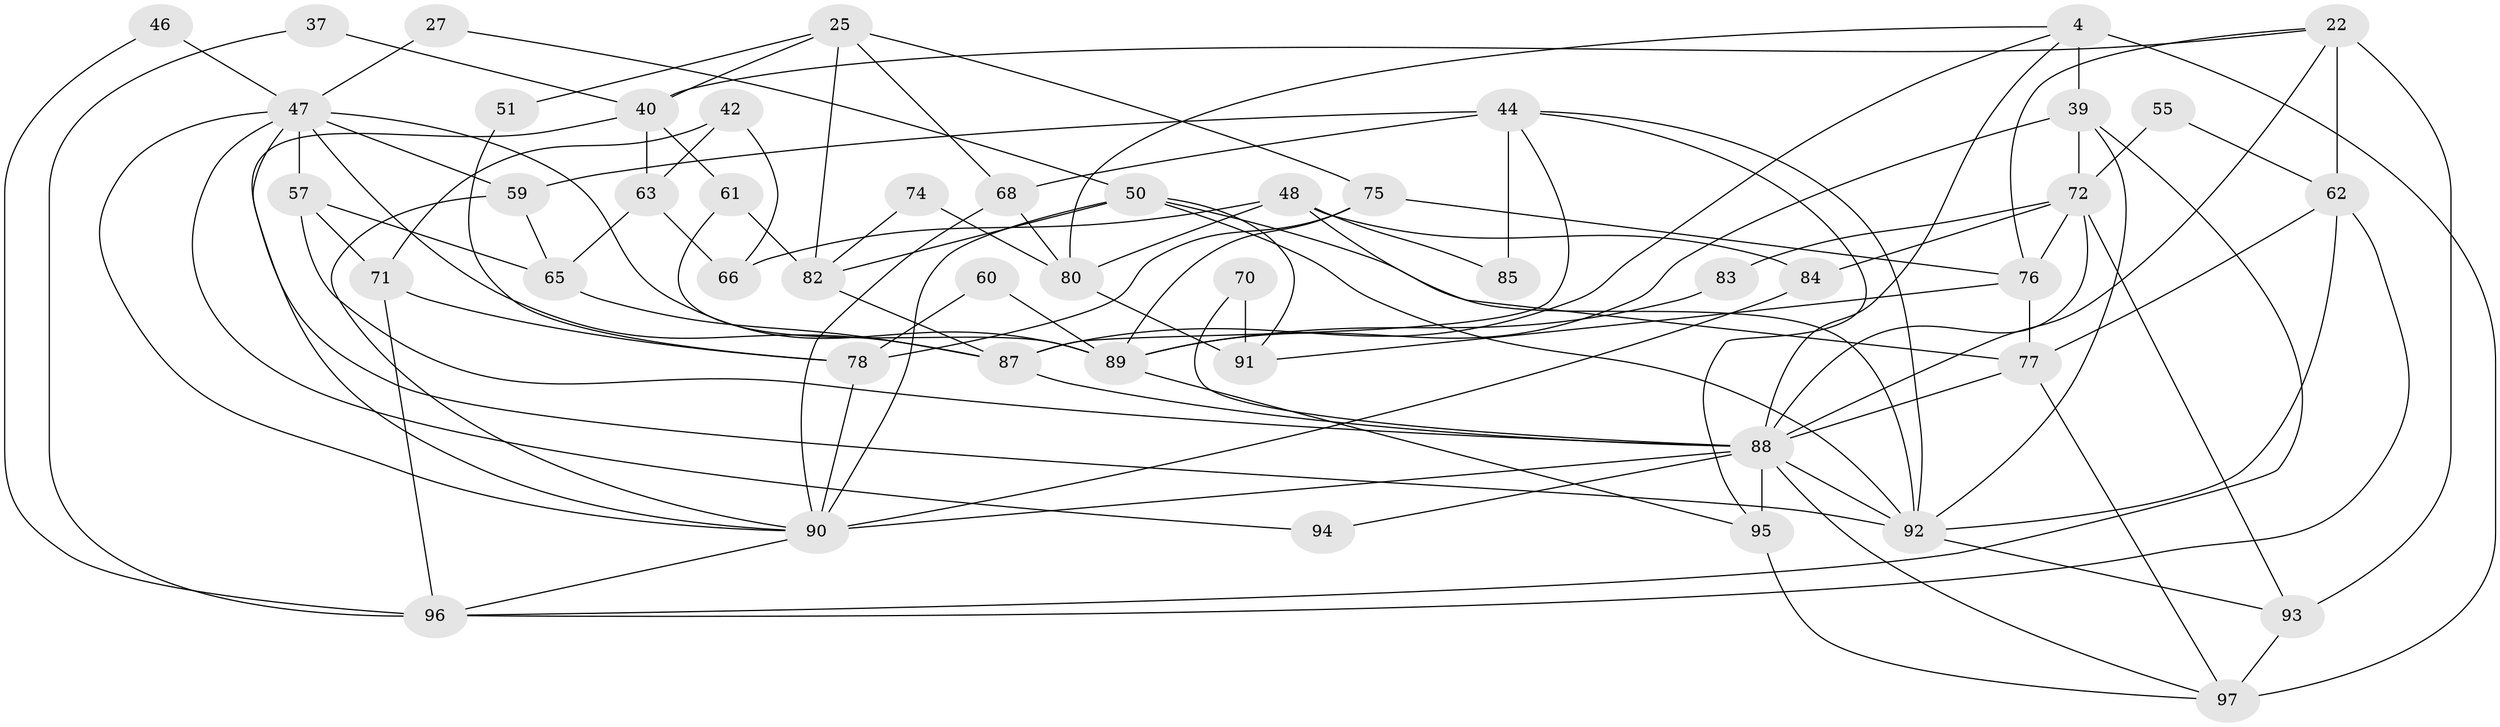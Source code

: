 // original degree distribution, {3: 0.28865979381443296, 4: 0.2268041237113402, 5: 0.20618556701030927, 7: 0.041237113402061855, 2: 0.13402061855670103, 6: 0.09278350515463918, 8: 0.010309278350515464}
// Generated by graph-tools (version 1.1) at 2025/49/03/09/25 04:49:44]
// undirected, 48 vertices, 108 edges
graph export_dot {
graph [start="1"]
  node [color=gray90,style=filled];
  4;
  22 [super="+5"];
  25;
  27;
  37;
  39 [super="+26"];
  40 [super="+3"];
  42;
  44 [super="+34"];
  46;
  47 [super="+14+33"];
  48;
  50 [super="+16"];
  51;
  55;
  57;
  59;
  60;
  61 [super="+12"];
  62 [super="+30"];
  63 [super="+31"];
  65 [super="+17+35"];
  66;
  68 [super="+38+52"];
  70;
  71 [super="+9"];
  72 [super="+23"];
  74;
  75 [super="+54+49"];
  76 [super="+15"];
  77 [super="+64"];
  78;
  80 [super="+45"];
  82 [super="+18"];
  83;
  84;
  85;
  87 [super="+24+58"];
  88 [super="+32+79"];
  89 [super="+41+1"];
  90 [super="+43+56"];
  91;
  92 [super="+81"];
  93;
  94;
  95 [super="+67"];
  96 [super="+13+86"];
  97 [super="+73"];
  4 -- 87;
  4 -- 39 [weight=2];
  4 -- 80;
  4 -- 97 [weight=2];
  4 -- 88;
  22 -- 62 [weight=3];
  22 -- 40 [weight=2];
  22 -- 93 [weight=2];
  22 -- 76;
  22 -- 88;
  25 -- 40;
  25 -- 51;
  25 -- 75;
  25 -- 82 [weight=2];
  25 -- 68;
  27 -- 50;
  27 -- 47;
  37 -- 96;
  37 -- 40;
  39 -- 89;
  39 -- 96;
  39 -- 72;
  39 -- 92;
  40 -- 90;
  40 -- 61;
  40 -- 63;
  42 -- 66;
  42 -- 71 [weight=2];
  42 -- 63;
  44 -- 95;
  44 -- 85;
  44 -- 68 [weight=2];
  44 -- 87;
  44 -- 59;
  44 -- 92;
  46 -- 96;
  46 -- 47;
  47 -- 87;
  47 -- 89;
  47 -- 59 [weight=2];
  47 -- 94;
  47 -- 57 [weight=2];
  47 -- 90;
  47 -- 92 [weight=2];
  48 -- 92;
  48 -- 84;
  48 -- 66;
  48 -- 80;
  48 -- 85;
  50 -- 91;
  50 -- 82 [weight=2];
  50 -- 90 [weight=2];
  50 -- 77;
  50 -- 92;
  51 -- 78;
  55 -- 62;
  55 -- 72;
  57 -- 65 [weight=2];
  57 -- 71;
  57 -- 88;
  59 -- 90 [weight=3];
  59 -- 65 [weight=2];
  60 -- 78;
  60 -- 89;
  61 -- 82;
  61 -- 89 [weight=2];
  62 -- 92 [weight=2];
  62 -- 77;
  62 -- 96;
  63 -- 66;
  63 -- 65;
  65 -- 87 [weight=2];
  68 -- 80;
  68 -- 90;
  70 -- 91;
  70 -- 88;
  71 -- 78;
  71 -- 96;
  72 -- 84;
  72 -- 76;
  72 -- 88;
  72 -- 83;
  72 -- 93;
  74 -- 82;
  74 -- 80;
  75 -- 89 [weight=2];
  75 -- 76 [weight=3];
  75 -- 78;
  76 -- 91;
  76 -- 77;
  77 -- 97;
  77 -- 88;
  78 -- 90;
  80 -- 91 [weight=2];
  82 -- 87 [weight=2];
  83 -- 89;
  84 -- 90;
  87 -- 88 [weight=3];
  88 -- 90 [weight=3];
  88 -- 94;
  88 -- 97;
  88 -- 92 [weight=3];
  88 -- 95 [weight=2];
  89 -- 95;
  90 -- 96;
  92 -- 93;
  93 -- 97;
  95 -- 97 [weight=2];
}
